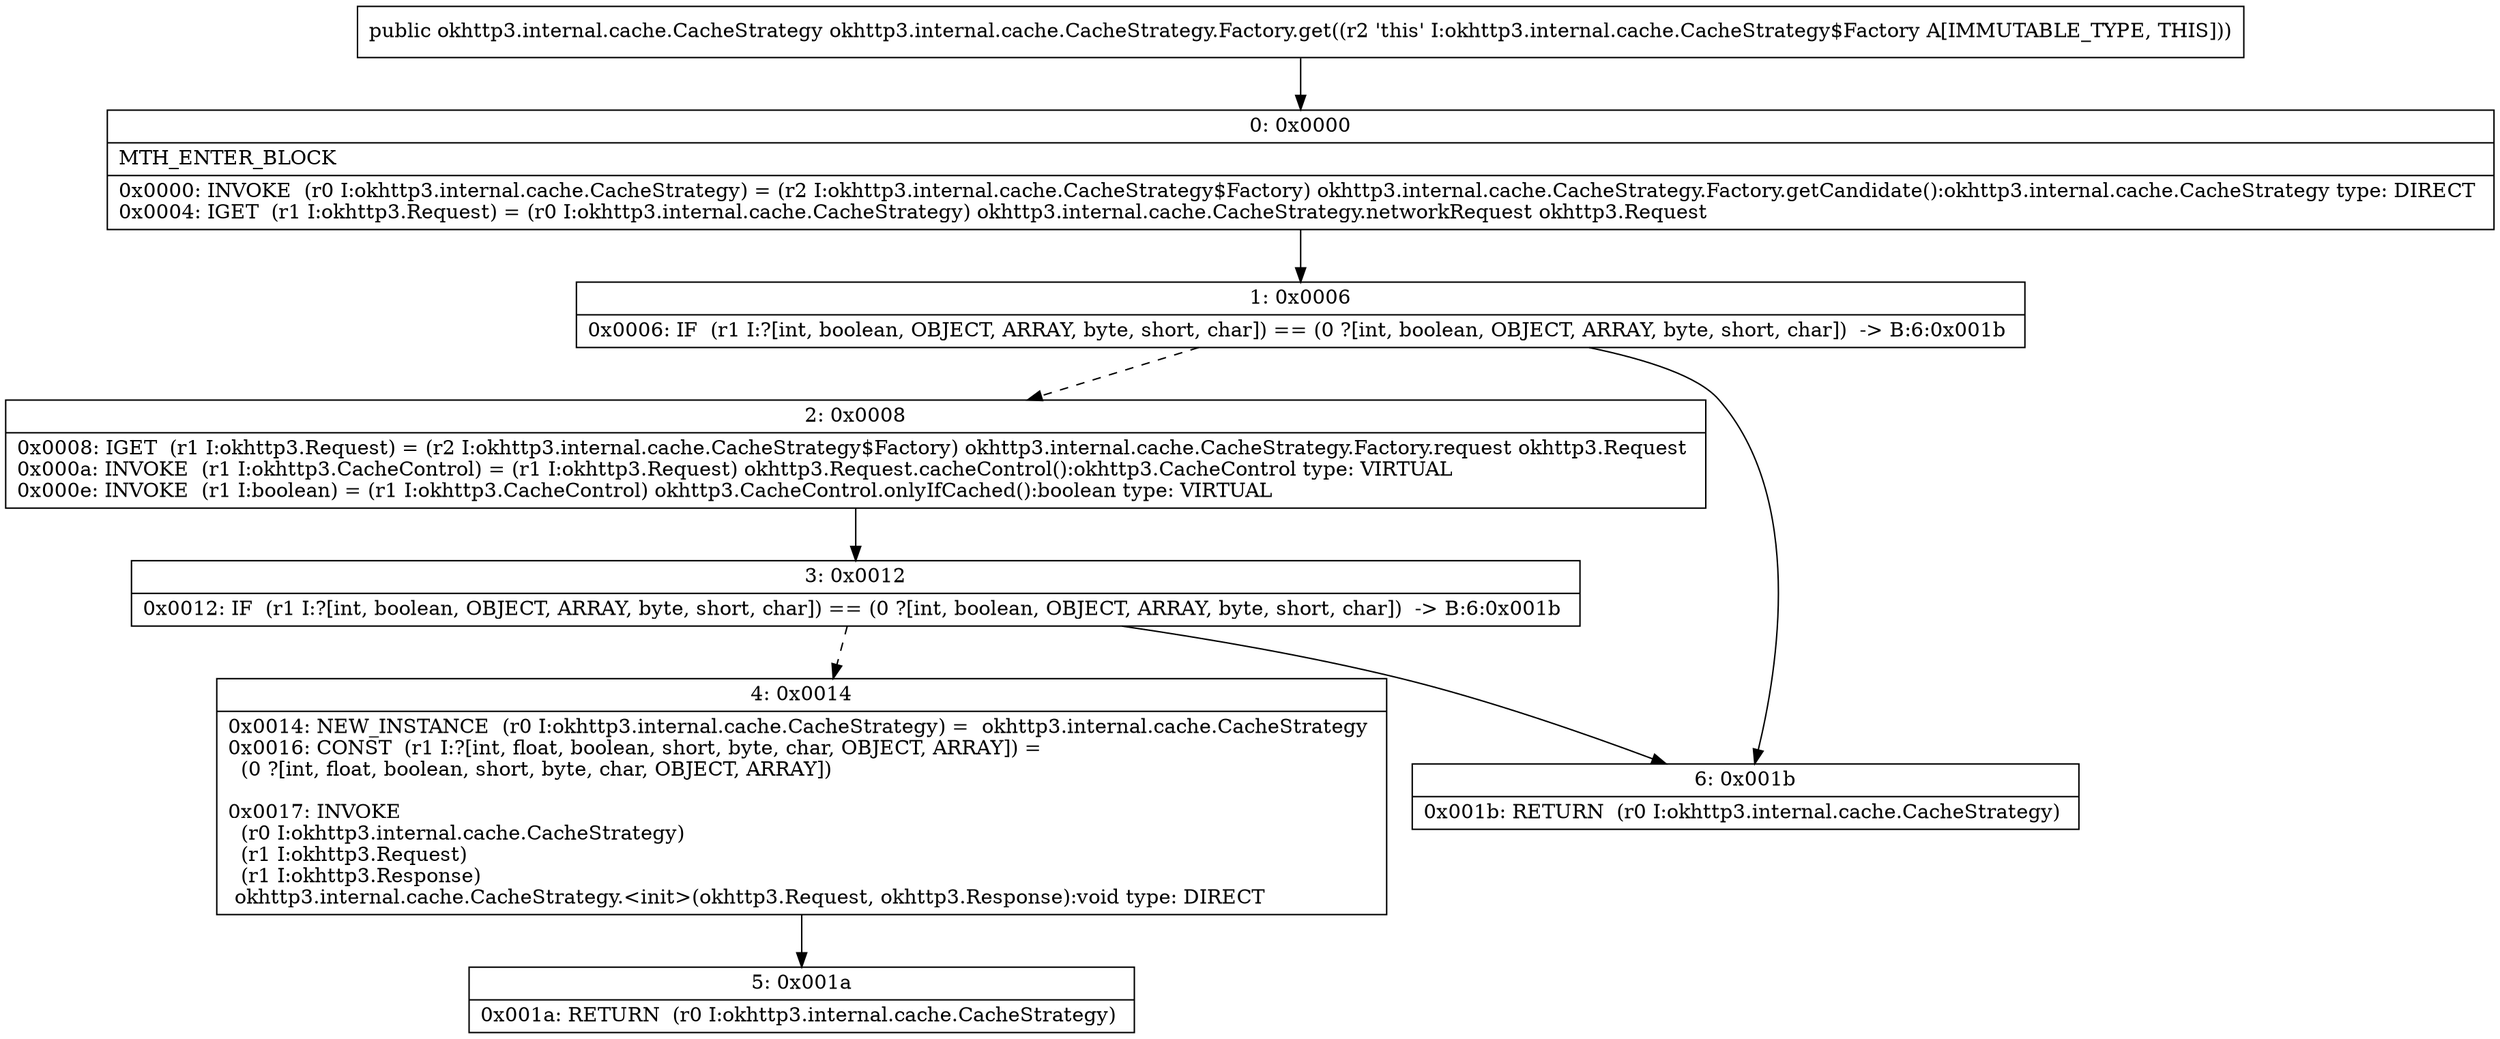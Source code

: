 digraph "CFG forokhttp3.internal.cache.CacheStrategy.Factory.get()Lokhttp3\/internal\/cache\/CacheStrategy;" {
Node_0 [shape=record,label="{0\:\ 0x0000|MTH_ENTER_BLOCK\l|0x0000: INVOKE  (r0 I:okhttp3.internal.cache.CacheStrategy) = (r2 I:okhttp3.internal.cache.CacheStrategy$Factory) okhttp3.internal.cache.CacheStrategy.Factory.getCandidate():okhttp3.internal.cache.CacheStrategy type: DIRECT \l0x0004: IGET  (r1 I:okhttp3.Request) = (r0 I:okhttp3.internal.cache.CacheStrategy) okhttp3.internal.cache.CacheStrategy.networkRequest okhttp3.Request \l}"];
Node_1 [shape=record,label="{1\:\ 0x0006|0x0006: IF  (r1 I:?[int, boolean, OBJECT, ARRAY, byte, short, char]) == (0 ?[int, boolean, OBJECT, ARRAY, byte, short, char])  \-\> B:6:0x001b \l}"];
Node_2 [shape=record,label="{2\:\ 0x0008|0x0008: IGET  (r1 I:okhttp3.Request) = (r2 I:okhttp3.internal.cache.CacheStrategy$Factory) okhttp3.internal.cache.CacheStrategy.Factory.request okhttp3.Request \l0x000a: INVOKE  (r1 I:okhttp3.CacheControl) = (r1 I:okhttp3.Request) okhttp3.Request.cacheControl():okhttp3.CacheControl type: VIRTUAL \l0x000e: INVOKE  (r1 I:boolean) = (r1 I:okhttp3.CacheControl) okhttp3.CacheControl.onlyIfCached():boolean type: VIRTUAL \l}"];
Node_3 [shape=record,label="{3\:\ 0x0012|0x0012: IF  (r1 I:?[int, boolean, OBJECT, ARRAY, byte, short, char]) == (0 ?[int, boolean, OBJECT, ARRAY, byte, short, char])  \-\> B:6:0x001b \l}"];
Node_4 [shape=record,label="{4\:\ 0x0014|0x0014: NEW_INSTANCE  (r0 I:okhttp3.internal.cache.CacheStrategy) =  okhttp3.internal.cache.CacheStrategy \l0x0016: CONST  (r1 I:?[int, float, boolean, short, byte, char, OBJECT, ARRAY]) = \l  (0 ?[int, float, boolean, short, byte, char, OBJECT, ARRAY])\l \l0x0017: INVOKE  \l  (r0 I:okhttp3.internal.cache.CacheStrategy)\l  (r1 I:okhttp3.Request)\l  (r1 I:okhttp3.Response)\l okhttp3.internal.cache.CacheStrategy.\<init\>(okhttp3.Request, okhttp3.Response):void type: DIRECT \l}"];
Node_5 [shape=record,label="{5\:\ 0x001a|0x001a: RETURN  (r0 I:okhttp3.internal.cache.CacheStrategy) \l}"];
Node_6 [shape=record,label="{6\:\ 0x001b|0x001b: RETURN  (r0 I:okhttp3.internal.cache.CacheStrategy) \l}"];
MethodNode[shape=record,label="{public okhttp3.internal.cache.CacheStrategy okhttp3.internal.cache.CacheStrategy.Factory.get((r2 'this' I:okhttp3.internal.cache.CacheStrategy$Factory A[IMMUTABLE_TYPE, THIS])) }"];
MethodNode -> Node_0;
Node_0 -> Node_1;
Node_1 -> Node_2[style=dashed];
Node_1 -> Node_6;
Node_2 -> Node_3;
Node_3 -> Node_4[style=dashed];
Node_3 -> Node_6;
Node_4 -> Node_5;
}

